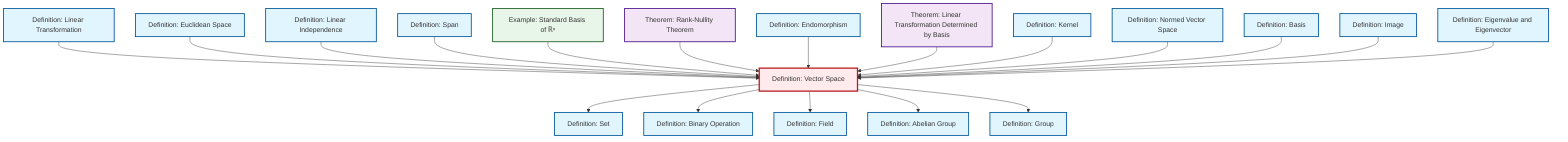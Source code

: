 graph TD
    classDef definition fill:#e1f5fe,stroke:#01579b,stroke-width:2px
    classDef theorem fill:#f3e5f5,stroke:#4a148c,stroke-width:2px
    classDef axiom fill:#fff3e0,stroke:#e65100,stroke-width:2px
    classDef example fill:#e8f5e9,stroke:#1b5e20,stroke-width:2px
    classDef current fill:#ffebee,stroke:#b71c1c,stroke-width:3px
    def-group["Definition: Group"]:::definition
    thm-rank-nullity["Theorem: Rank-Nullity Theorem"]:::theorem
    def-endomorphism["Definition: Endomorphism"]:::definition
    def-eigenvalue-eigenvector["Definition: Eigenvalue and Eigenvector"]:::definition
    def-kernel["Definition: Kernel"]:::definition
    def-euclidean-space["Definition: Euclidean Space"]:::definition
    def-vector-space["Definition: Vector Space"]:::definition
    def-abelian-group["Definition: Abelian Group"]:::definition
    ex-standard-basis-rn["Example: Standard Basis of ℝⁿ"]:::example
    def-basis["Definition: Basis"]:::definition
    def-linear-independence["Definition: Linear Independence"]:::definition
    def-image["Definition: Image"]:::definition
    def-linear-transformation["Definition: Linear Transformation"]:::definition
    thm-linear-transformation-basis["Theorem: Linear Transformation Determined by Basis"]:::theorem
    def-normed-vector-space["Definition: Normed Vector Space"]:::definition
    def-binary-operation["Definition: Binary Operation"]:::definition
    def-field["Definition: Field"]:::definition
    def-set["Definition: Set"]:::definition
    def-span["Definition: Span"]:::definition
    def-linear-transformation --> def-vector-space
    def-vector-space --> def-set
    def-euclidean-space --> def-vector-space
    def-linear-independence --> def-vector-space
    def-span --> def-vector-space
    ex-standard-basis-rn --> def-vector-space
    def-vector-space --> def-binary-operation
    thm-rank-nullity --> def-vector-space
    def-endomorphism --> def-vector-space
    thm-linear-transformation-basis --> def-vector-space
    def-kernel --> def-vector-space
    def-normed-vector-space --> def-vector-space
    def-basis --> def-vector-space
    def-vector-space --> def-field
    def-vector-space --> def-abelian-group
    def-image --> def-vector-space
    def-vector-space --> def-group
    def-eigenvalue-eigenvector --> def-vector-space
    class def-vector-space current